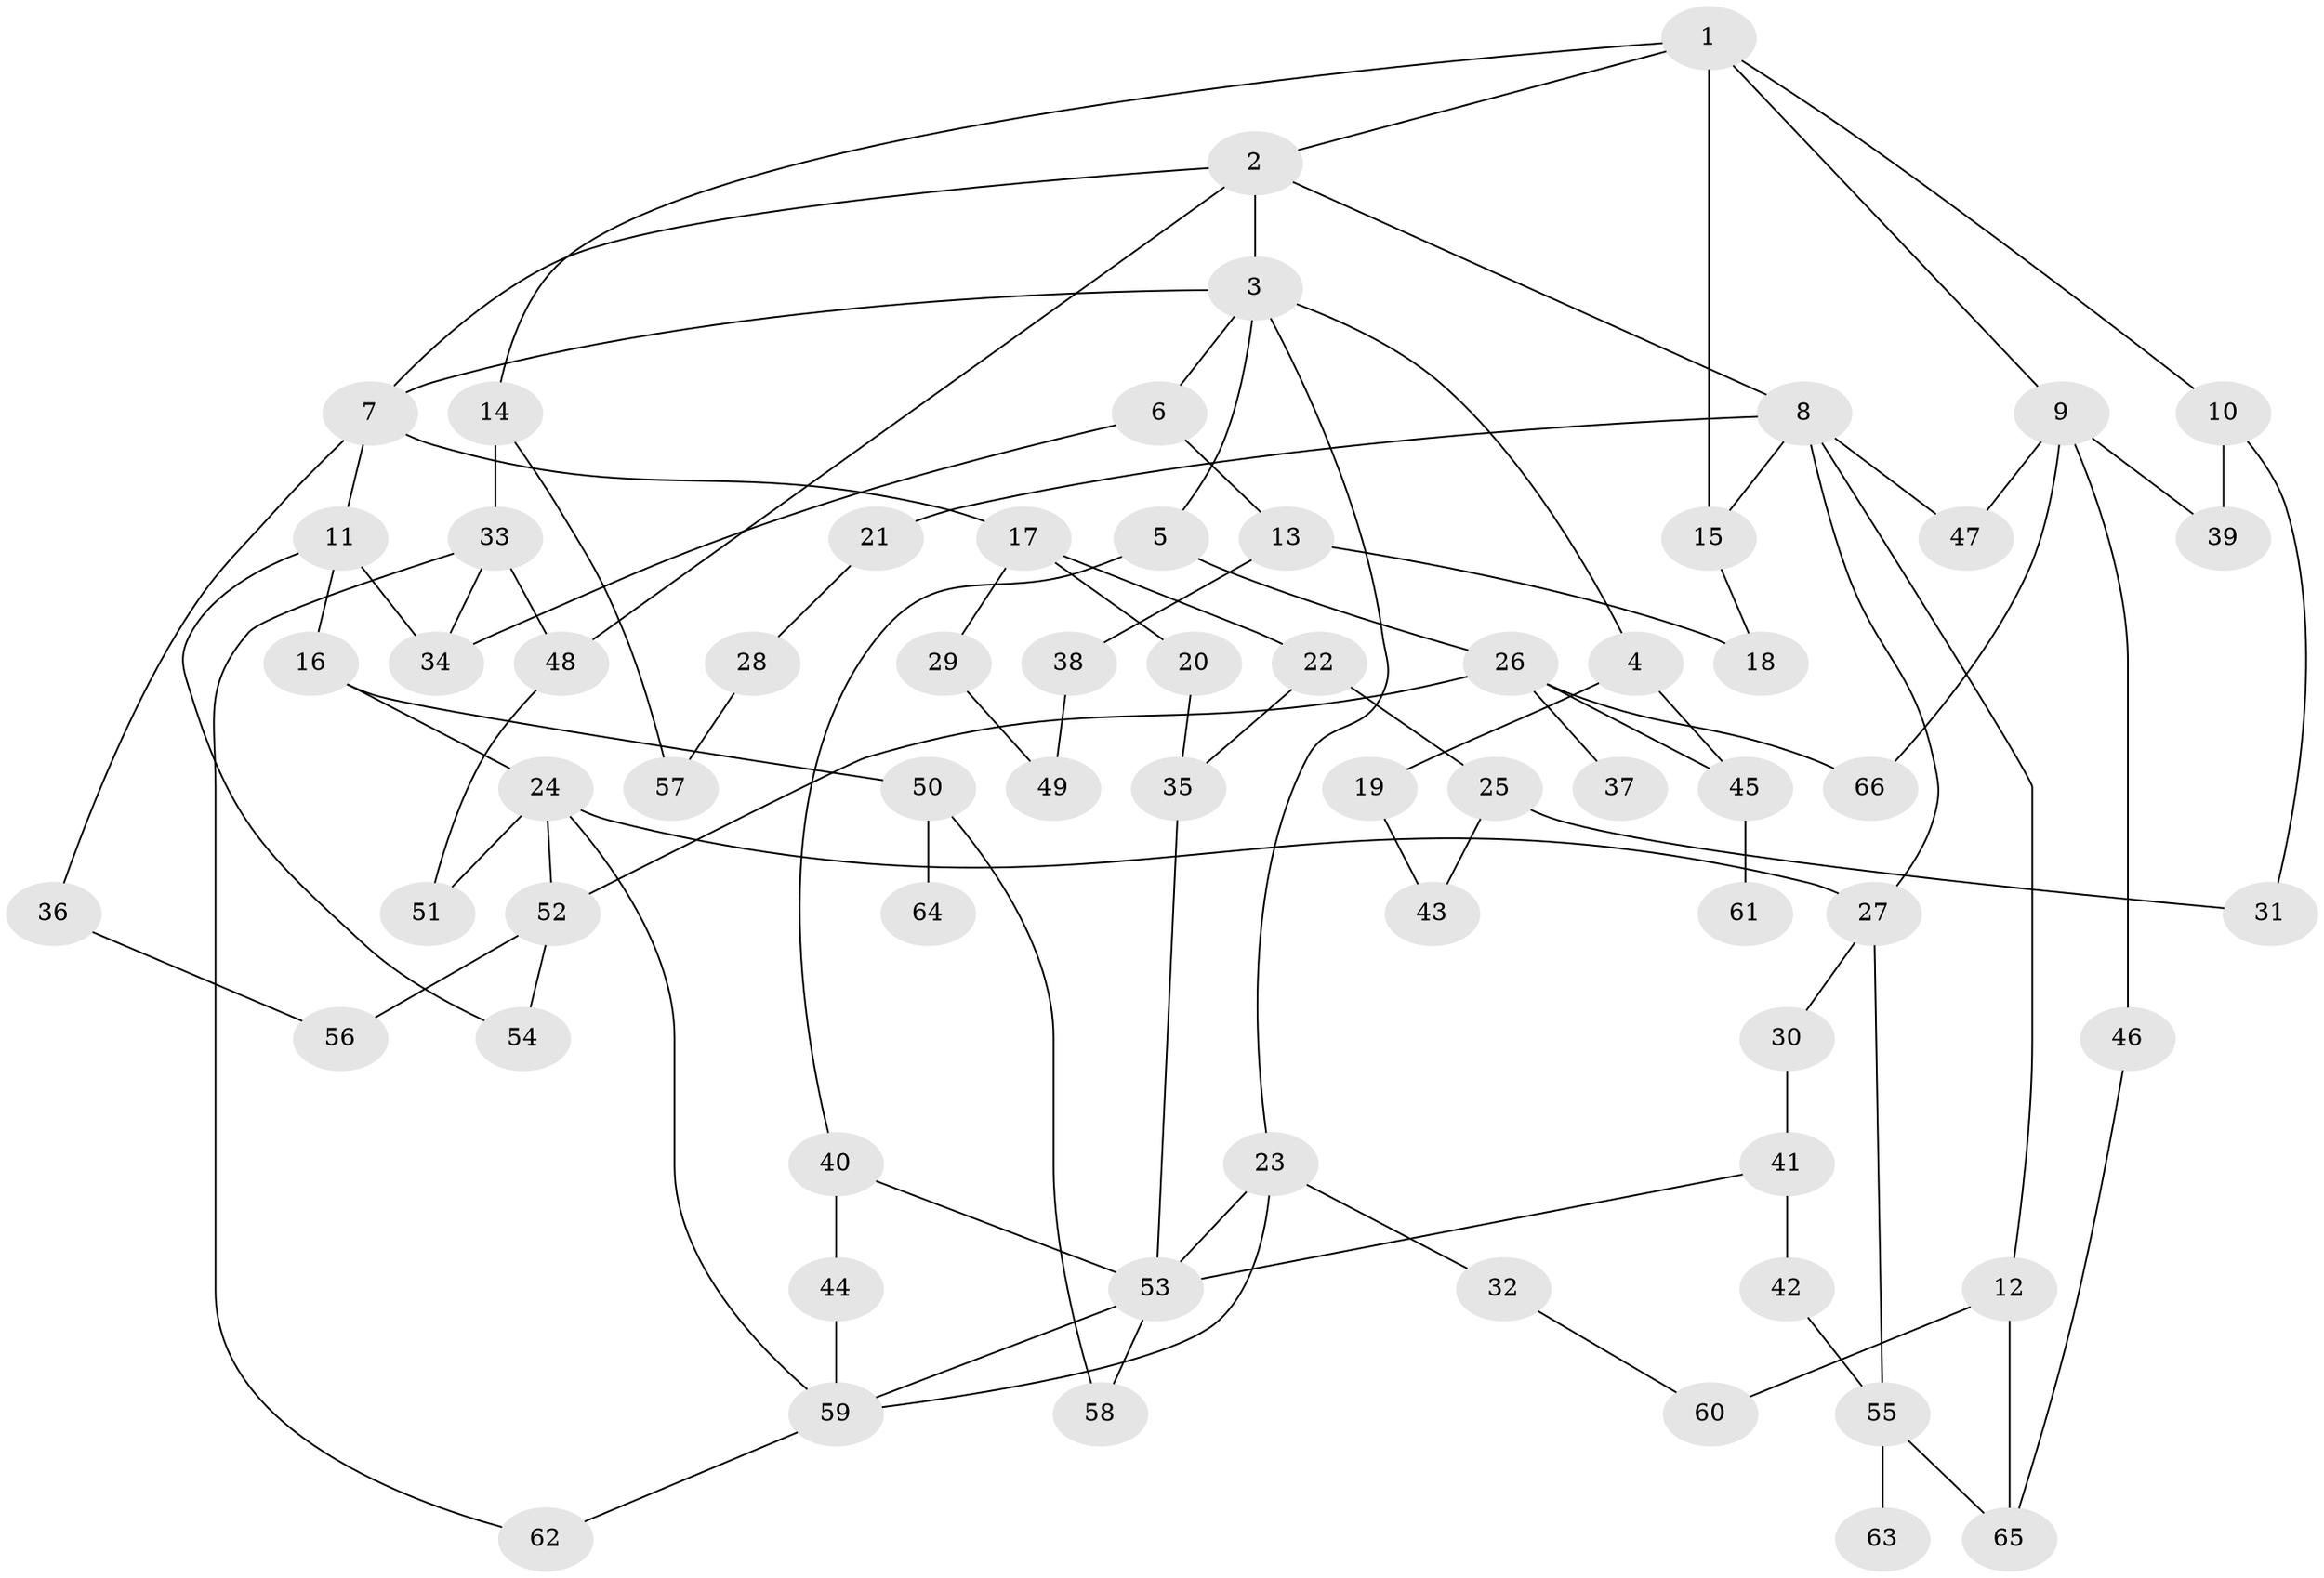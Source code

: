 // coarse degree distribution, {6: 0.02631578947368421, 8: 0.07894736842105263, 3: 0.23684210526315788, 4: 0.18421052631578946, 5: 0.07894736842105263, 2: 0.34210526315789475, 7: 0.02631578947368421, 1: 0.02631578947368421}
// Generated by graph-tools (version 1.1) at 2025/41/03/06/25 10:41:29]
// undirected, 66 vertices, 97 edges
graph export_dot {
graph [start="1"]
  node [color=gray90,style=filled];
  1;
  2;
  3;
  4;
  5;
  6;
  7;
  8;
  9;
  10;
  11;
  12;
  13;
  14;
  15;
  16;
  17;
  18;
  19;
  20;
  21;
  22;
  23;
  24;
  25;
  26;
  27;
  28;
  29;
  30;
  31;
  32;
  33;
  34;
  35;
  36;
  37;
  38;
  39;
  40;
  41;
  42;
  43;
  44;
  45;
  46;
  47;
  48;
  49;
  50;
  51;
  52;
  53;
  54;
  55;
  56;
  57;
  58;
  59;
  60;
  61;
  62;
  63;
  64;
  65;
  66;
  1 -- 2;
  1 -- 9;
  1 -- 10;
  1 -- 14;
  1 -- 15;
  2 -- 3;
  2 -- 8;
  2 -- 48;
  2 -- 7;
  3 -- 4;
  3 -- 5;
  3 -- 6;
  3 -- 7;
  3 -- 23;
  4 -- 19;
  4 -- 45;
  5 -- 26;
  5 -- 40;
  6 -- 13;
  6 -- 34;
  7 -- 11;
  7 -- 17;
  7 -- 36;
  8 -- 12;
  8 -- 15;
  8 -- 21;
  8 -- 27;
  8 -- 47;
  9 -- 39;
  9 -- 46;
  9 -- 47;
  9 -- 66;
  10 -- 39;
  10 -- 31;
  11 -- 16;
  11 -- 54;
  11 -- 34;
  12 -- 65;
  12 -- 60;
  13 -- 18;
  13 -- 38;
  14 -- 33;
  14 -- 57;
  15 -- 18;
  16 -- 24;
  16 -- 50;
  17 -- 20;
  17 -- 22;
  17 -- 29;
  19 -- 43;
  20 -- 35;
  21 -- 28;
  22 -- 25;
  22 -- 35;
  23 -- 32;
  23 -- 53;
  23 -- 59;
  24 -- 59;
  24 -- 27;
  24 -- 51;
  24 -- 52;
  25 -- 31;
  25 -- 43;
  26 -- 37;
  26 -- 45;
  26 -- 52;
  26 -- 66;
  27 -- 30;
  27 -- 55;
  28 -- 57;
  29 -- 49;
  30 -- 41;
  32 -- 60;
  33 -- 34;
  33 -- 62;
  33 -- 48;
  35 -- 53;
  36 -- 56;
  38 -- 49;
  40 -- 44;
  40 -- 53;
  41 -- 42;
  41 -- 53;
  42 -- 55;
  44 -- 59;
  45 -- 61;
  46 -- 65;
  48 -- 51;
  50 -- 64;
  50 -- 58;
  52 -- 54;
  52 -- 56;
  53 -- 58;
  53 -- 59;
  55 -- 63;
  55 -- 65;
  59 -- 62;
}
